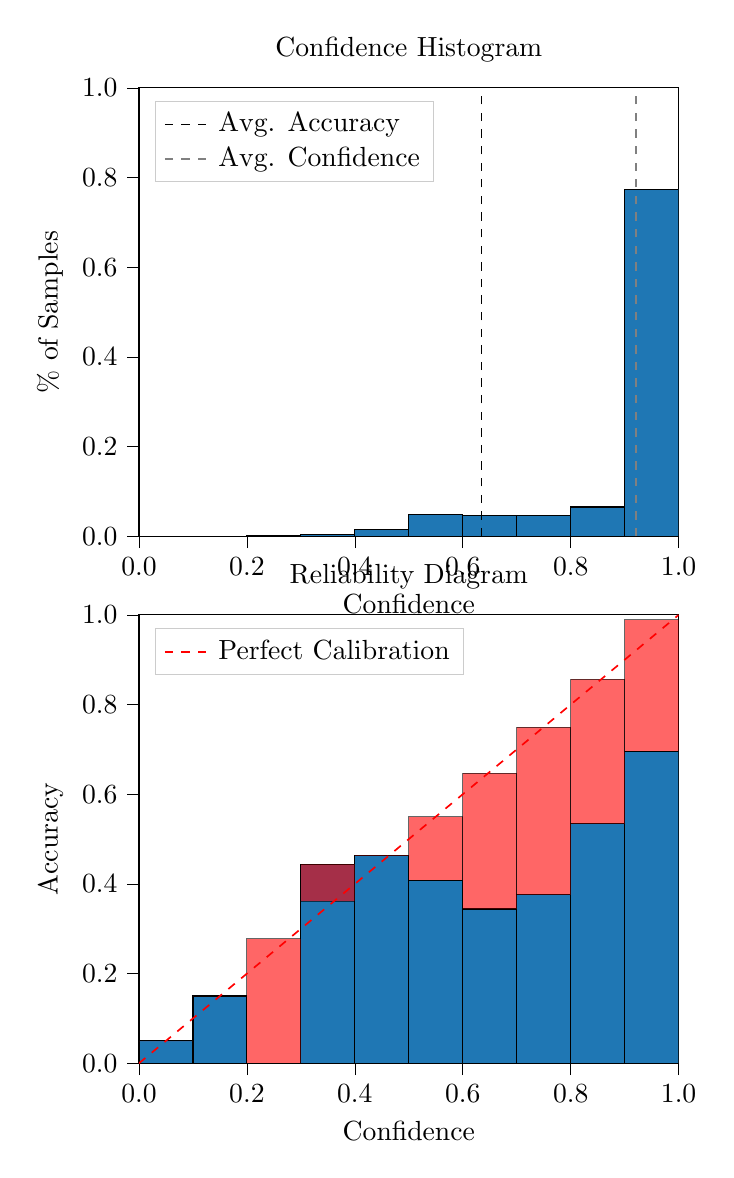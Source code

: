 % This file was created by tikzplotlib v0.9.8.
\begin{tikzpicture}

\definecolor{color0}{rgb}{0.122,0.467,0.706}

\begin{groupplot}[group style={group size=1 by 2}]
\nextgroupplot[
legend cell align={left},
legend style={
  fill opacity=0.8,
  draw opacity=1,
  text opacity=1,
  at={(0.03,0.97)},
  anchor=north west,
  draw=white!80!black
},
tick align=outside,
tick pos=left,
title={Confidence Histogram},
x grid style={white!69.02!black},
xlabel={Confidence},
xmin=0, xmax=1,
xtick style={color=black},
xtick={0,0.2,0.4,0.6,0.8,1},
xticklabels={0.0,0.2,0.4,0.6,0.8,1.0},
y grid style={white!69.02!black},
ylabel={\% of Samples},
ymin=0, ymax=1,
ytick style={color=black},
ytick={0,0.2,0.4,0.6,0.8,1},
yticklabels={0.0,0.2,0.4,0.6,0.8,1.0}
]
\draw[draw=black,fill=color0] (axis cs:-6.939e-18,0) rectangle (axis cs:0.1,0);
\draw[draw=black,fill=color0] (axis cs:0.1,0) rectangle (axis cs:0.2,0);
\draw[draw=black,fill=color0] (axis cs:0.2,0) rectangle (axis cs:0.3,0.001);
\draw[draw=black,fill=color0] (axis cs:0.3,0) rectangle (axis cs:0.4,0.004);
\draw[draw=black,fill=color0] (axis cs:0.4,0) rectangle (axis cs:0.5,0.014);
\draw[draw=black,fill=color0] (axis cs:0.5,0) rectangle (axis cs:0.6,0.049);
\draw[draw=black,fill=color0] (axis cs:0.6,0) rectangle (axis cs:0.7,0.046);
\draw[draw=black,fill=color0] (axis cs:0.7,0) rectangle (axis cs:0.8,0.046);
\draw[draw=black,fill=color0] (axis cs:0.8,0) rectangle (axis cs:0.9,0.065);
\draw[draw=black,fill=color0] (axis cs:0.9,0) rectangle (axis cs:1,0.774);
\addplot [semithick, black, dashed]
table {%
0.635 0
0.635 1
};
\addlegendentry{Avg. Accuracy}
\addplot [semithick, white!50.196!black, dashed]
table {%
0.921 0
0.921 1
};
\addlegendentry{Avg. Confidence}

\nextgroupplot[
legend cell align={left},
legend style={
  fill opacity=0.8,
  draw opacity=1,
  text opacity=1,
  at={(0.03,0.97)},
  anchor=north west,
  draw=white!80!black
},
tick align=outside,
tick pos=left,
title={Reliability Diagram},
x grid style={white!69.02!black},
xlabel={Confidence},
xmin=0, xmax=1,
xtick style={color=black},
xtick={0,0.2,0.4,0.6,0.8,1},
xticklabels={0.0,0.2,0.4,0.6,0.8,1.0},
y grid style={white!69.02!black},
ylabel={Accuracy},
ymin=0, ymax=1,
ytick style={color=black},
ytick={0,0.2,0.4,0.6,0.8,1},
yticklabels={0.0,0.2,0.4,0.6,0.8,1.0}
]
\draw[draw=black,fill=color0] (axis cs:-6.939e-18,0) rectangle (axis cs:0.1,0.05);
\draw[draw=black,fill=color0] (axis cs:0.1,0) rectangle (axis cs:0.2,0.15);
\draw[draw=black,fill=color0] (axis cs:0.2,0) rectangle (axis cs:0.3,0);
\draw[draw=black,fill=color0] (axis cs:0.3,0) rectangle (axis cs:0.4,0.444);
\draw[draw=black,fill=color0] (axis cs:0.4,0) rectangle (axis cs:0.5,0.464);
\draw[draw=black,fill=color0] (axis cs:0.5,0) rectangle (axis cs:0.6,0.408);
\draw[draw=black,fill=color0] (axis cs:0.6,0) rectangle (axis cs:0.7,0.344);
\draw[draw=black,fill=color0] (axis cs:0.7,0) rectangle (axis cs:0.8,0.376);
\draw[draw=black,fill=color0] (axis cs:0.8,0) rectangle (axis cs:0.9,0.534);
\draw[draw=black,fill=color0] (axis cs:0.9,0) rectangle (axis cs:1,0.696);
\draw[draw=black,fill=red,opacity=0.6] (axis cs:-6.939e-18,0.05) rectangle (axis cs:0.1,0.05);
\draw[draw=black,fill=red,opacity=0.6] (axis cs:0.1,0.15) rectangle (axis cs:0.2,0.15);
\draw[draw=black,fill=red,opacity=0.6] (axis cs:0.2,0) rectangle (axis cs:0.3,0.278);
\draw[draw=black,fill=red,opacity=0.6] (axis cs:0.3,0.444) rectangle (axis cs:0.4,0.361);
\draw[draw=black,fill=red,opacity=0.6] (axis cs:0.4,0.464) rectangle (axis cs:0.5,0.463);
\draw[draw=black,fill=red,opacity=0.6] (axis cs:0.5,0.408) rectangle (axis cs:0.6,0.55);
\draw[draw=black,fill=red,opacity=0.6] (axis cs:0.6,0.344) rectangle (axis cs:0.7,0.647);
\draw[draw=black,fill=red,opacity=0.6] (axis cs:0.7,0.376) rectangle (axis cs:0.8,0.749);
\draw[draw=black,fill=red,opacity=0.6] (axis cs:0.8,0.534) rectangle (axis cs:0.9,0.856);
\draw[draw=black,fill=red,opacity=0.6] (axis cs:0.9,0.696) rectangle (axis cs:1,0.989);
\addplot [semithick, red, dashed]
table {%
0 0
1 1
};
\addlegendentry{Perfect Calibration}
\end{groupplot}

\end{tikzpicture}
